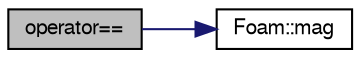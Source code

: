 digraph "operator=="
{
  bgcolor="transparent";
  edge [fontname="FreeSans",fontsize="10",labelfontname="FreeSans",labelfontsize="10"];
  node [fontname="FreeSans",fontsize="10",shape=record];
  rankdir="LR";
  Node2434 [label="operator==",height=0.2,width=0.4,color="black", fillcolor="grey75", style="filled", fontcolor="black"];
  Node2434 -> Node2435 [color="midnightblue",fontsize="10",style="solid",fontname="FreeSans"];
  Node2435 [label="Foam::mag",height=0.2,width=0.4,color="black",URL="$a21124.html#a929da2a3fdcf3dacbbe0487d3a330dae"];
}
